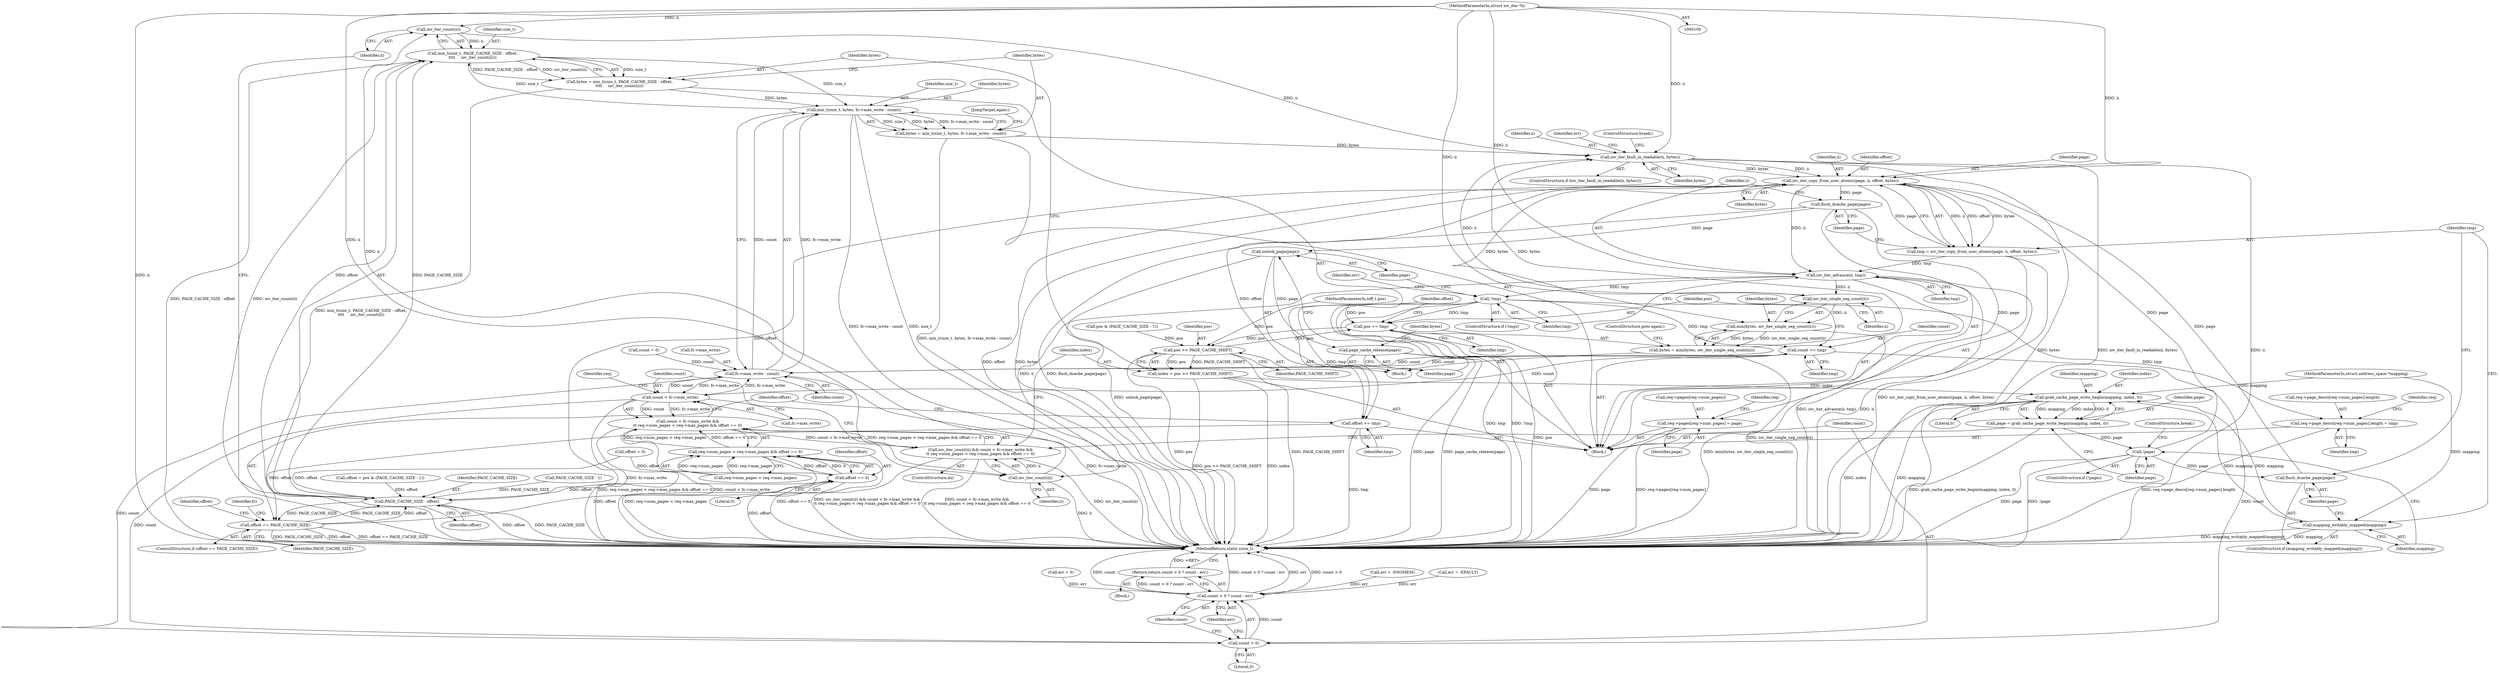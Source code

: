 digraph "0_linux_3ca8138f014a913f98e6ef40e939868e1e9ea876@pointer" {
"1000103" [label="(MethodParameterIn,struct iov_iter *ii)"];
"1000160" [label="(Call,iov_iter_count(ii))"];
"1000155" [label="(Call,min_t(size_t, PAGE_CACHE_SIZE - offset,\n\t\t\t\t     iov_iter_count(ii)))"];
"1000153" [label="(Call,bytes = min_t(size_t, PAGE_CACHE_SIZE - offset,\n\t\t\t\t     iov_iter_count(ii)))"];
"1000164" [label="(Call,min_t(size_t, bytes, fc->max_write - count))"];
"1000162" [label="(Call,bytes = min_t(size_t, bytes, fc->max_write - count))"];
"1000178" [label="(Call,iov_iter_fault_in_readable(ii, bytes))"];
"1000203" [label="(Call,iov_iter_copy_from_user_atomic(page, ii, offset, bytes))"];
"1000201" [label="(Call,tmp = iov_iter_copy_from_user_atomic(page, ii, offset, bytes))"];
"1000210" [label="(Call,iov_iter_advance(ii, tmp))"];
"1000214" [label="(Call,!tmp)"];
"1000240" [label="(Call,req->page_descs[req->num_pages].length = tmp)"];
"1000255" [label="(Call,count += tmp)"];
"1000167" [label="(Call,fc->max_write - count)"];
"1000281" [label="(Call,count < fc->max_write)"];
"1000280" [label="(Call,count < fc->max_write &&\n\t\t req->num_pages < req->max_pages && offset == 0)"];
"1000277" [label="(Call,iov_iter_count(ii) && count < fc->max_write &&\n\t\t req->num_pages < req->max_pages && offset == 0)"];
"1000299" [label="(Call,count > 0)"];
"1000298" [label="(Call,count > 0 ? count : err)"];
"1000297" [label="(Return,return count > 0 ? count : err;)"];
"1000258" [label="(Call,pos += tmp)"];
"1000149" [label="(Call,pos >> PAGE_CACHE_SHIFT)"];
"1000147" [label="(Call,index = pos >> PAGE_CACHE_SHIFT)"];
"1000188" [label="(Call,grab_cache_page_write_begin(mapping, index, 0))"];
"1000186" [label="(Call,page = grab_cache_page_write_begin(mapping, index, 0))"];
"1000193" [label="(Call,!page)"];
"1000199" [label="(Call,flush_dcache_page(page))"];
"1000197" [label="(Call,mapping_writably_mapped(mapping))"];
"1000261" [label="(Call,offset += tmp)"];
"1000265" [label="(Call,offset == PAGE_CACHE_SIZE)"];
"1000157" [label="(Call,PAGE_CACHE_SIZE - offset)"];
"1000294" [label="(Call,offset == 0)"];
"1000286" [label="(Call,req->num_pages < req->max_pages && offset == 0)"];
"1000225" [label="(Call,iov_iter_single_seg_count(ii))"];
"1000223" [label="(Call,min(bytes, iov_iter_single_seg_count(ii)))"];
"1000221" [label="(Call,bytes = min(bytes, iov_iter_single_seg_count(ii)))"];
"1000278" [label="(Call,iov_iter_count(ii))"];
"1000208" [label="(Call,flush_dcache_page(page))"];
"1000217" [label="(Call,unlock_page(page))"];
"1000219" [label="(Call,page_cache_release(page))"];
"1000231" [label="(Call,req->pages[req->num_pages] = page)"];
"1000189" [label="(Identifier,mapping)"];
"1000265" [label="(Call,offset == PAGE_CACHE_SIZE)"];
"1000274" [label="(Identifier,fc)"];
"1000199" [label="(Call,flush_dcache_page(page))"];
"1000114" [label="(Call,offset = pos & (PAGE_CACHE_SIZE - 1))"];
"1000197" [label="(Call,mapping_writably_mapped(mapping))"];
"1000298" [label="(Call,count > 0 ? count : err)"];
"1000295" [label="(Identifier,offset)"];
"1000286" [label="(Call,req->num_pages < req->max_pages && offset == 0)"];
"1000180" [label="(Identifier,bytes)"];
"1000207" [label="(Identifier,bytes)"];
"1000191" [label="(Literal,0)"];
"1000304" [label="(MethodReturn,static ssize_t)"];
"1000187" [label="(Identifier,page)"];
"1000161" [label="(Identifier,ii)"];
"1000158" [label="(Identifier,PAGE_CACHE_SIZE)"];
"1000218" [label="(Identifier,page)"];
"1000122" [label="(Call,count = 0)"];
"1000103" [label="(MethodParameterIn,struct iov_iter *ii)"];
"1000154" [label="(Identifier,bytes)"];
"1000162" [label="(Call,bytes = min_t(size_t, bytes, fc->max_write - count))"];
"1000104" [label="(MethodParameterIn,loff_t pos)"];
"1000153" [label="(Call,bytes = min_t(size_t, PAGE_CACHE_SIZE - offset,\n\t\t\t\t     iov_iter_count(ii)))"];
"1000188" [label="(Call,grab_cache_page_write_begin(mapping, index, 0))"];
"1000116" [label="(Call,pos & (PAGE_CACHE_SIZE - 1))"];
"1000226" [label="(Identifier,ii)"];
"1000206" [label="(Identifier,offset)"];
"1000277" [label="(Call,iov_iter_count(ii) && count < fc->max_write &&\n\t\t req->num_pages < req->max_pages && offset == 0)"];
"1000102" [label="(MethodParameterIn,struct address_space *mapping)"];
"1000204" [label="(Identifier,page)"];
"1000302" [label="(Identifier,count)"];
"1000182" [label="(Call,err = -ENOMEM)"];
"1000179" [label="(Identifier,ii)"];
"1000232" [label="(Call,req->pages[req->num_pages])"];
"1000297" [label="(Return,return count > 0 ? count : err;)"];
"1000266" [label="(Identifier,offset)"];
"1000212" [label="(Identifier,tmp)"];
"1000205" [label="(Identifier,ii)"];
"1000253" [label="(Identifier,req)"];
"1000256" [label="(Identifier,count)"];
"1000178" [label="(Call,iov_iter_fault_in_readable(ii, bytes))"];
"1000118" [label="(Call,PAGE_CACHE_SIZE - 1)"];
"1000255" [label="(Call,count += tmp)"];
"1000173" [label="(Call,err = -EFAULT)"];
"1000147" [label="(Call,index = pos >> PAGE_CACHE_SHIFT)"];
"1000150" [label="(Identifier,pos)"];
"1000227" [label="(ControlStructure,goto again;)"];
"1000200" [label="(Identifier,page)"];
"1000159" [label="(Identifier,offset)"];
"1000216" [label="(Block,)"];
"1000165" [label="(Identifier,size_t)"];
"1000224" [label="(Identifier,bytes)"];
"1000172" [label="(JumpTarget,again:)"];
"1000259" [label="(Identifier,pos)"];
"1000222" [label="(Identifier,bytes)"];
"1000217" [label="(Call,unlock_page(page))"];
"1000231" [label="(Call,req->pages[req->num_pages] = page)"];
"1000280" [label="(Call,count < fc->max_write &&\n\t\t req->num_pages < req->max_pages && offset == 0)"];
"1000201" [label="(Call,tmp = iov_iter_copy_from_user_atomic(page, ii, offset, bytes))"];
"1000209" [label="(Identifier,page)"];
"1000164" [label="(Call,min_t(size_t, bytes, fc->max_write - count))"];
"1000160" [label="(Call,iov_iter_count(ii))"];
"1000143" [label="(Block,)"];
"1000105" [label="(Block,)"];
"1000268" [label="(Call,offset = 0)"];
"1000142" [label="(ControlStructure,do)"];
"1000279" [label="(Identifier,ii)"];
"1000244" [label="(Identifier,req)"];
"1000221" [label="(Call,bytes = min(bytes, iov_iter_single_seg_count(ii)))"];
"1000299" [label="(Call,count > 0)"];
"1000151" [label="(Identifier,PAGE_CACHE_SHIFT)"];
"1000264" [label="(ControlStructure,if (offset == PAGE_CACHE_SIZE))"];
"1000166" [label="(Identifier,bytes)"];
"1000240" [label="(Call,req->page_descs[req->num_pages].length = tmp)"];
"1000193" [label="(Call,!page)"];
"1000300" [label="(Identifier,count)"];
"1000190" [label="(Identifier,index)"];
"1000186" [label="(Call,page = grab_cache_page_write_begin(mapping, index, 0))"];
"1000208" [label="(Call,flush_dcache_page(page))"];
"1000156" [label="(Identifier,size_t)"];
"1000257" [label="(Identifier,tmp)"];
"1000211" [label="(Identifier,ii)"];
"1000263" [label="(Identifier,tmp)"];
"1000241" [label="(Call,req->page_descs[req->num_pages].length)"];
"1000294" [label="(Call,offset == 0)"];
"1000198" [label="(Identifier,mapping)"];
"1000239" [label="(Identifier,page)"];
"1000192" [label="(ControlStructure,if (!page))"];
"1000183" [label="(Identifier,err)"];
"1000195" [label="(ControlStructure,break;)"];
"1000210" [label="(Call,iov_iter_advance(ii, tmp))"];
"1000214" [label="(Call,!tmp)"];
"1000203" [label="(Call,iov_iter_copy_from_user_atomic(page, ii, offset, bytes))"];
"1000177" [label="(ControlStructure,if (iov_iter_fault_in_readable(ii, bytes)))"];
"1000296" [label="(Literal,0)"];
"1000155" [label="(Call,min_t(size_t, PAGE_CACHE_SIZE - offset,\n\t\t\t\t     iov_iter_count(ii)))"];
"1000202" [label="(Identifier,tmp)"];
"1000171" [label="(Identifier,count)"];
"1000283" [label="(Call,fc->max_write)"];
"1000220" [label="(Identifier,page)"];
"1000219" [label="(Call,page_cache_release(page))"];
"1000267" [label="(Identifier,PAGE_CACHE_SIZE)"];
"1000163" [label="(Identifier,bytes)"];
"1000223" [label="(Call,min(bytes, iov_iter_single_seg_count(ii)))"];
"1000303" [label="(Identifier,err)"];
"1000157" [label="(Call,PAGE_CACHE_SIZE - offset)"];
"1000278" [label="(Call,iov_iter_count(ii))"];
"1000167" [label="(Call,fc->max_write - count)"];
"1000194" [label="(Identifier,page)"];
"1000196" [label="(ControlStructure,if (mapping_writably_mapped(mapping)))"];
"1000225" [label="(Call,iov_iter_single_seg_count(ii))"];
"1000213" [label="(ControlStructure,if (!tmp))"];
"1000258" [label="(Call,pos += tmp)"];
"1000260" [label="(Identifier,tmp)"];
"1000168" [label="(Call,fc->max_write)"];
"1000262" [label="(Identifier,offset)"];
"1000301" [label="(Literal,0)"];
"1000281" [label="(Call,count < fc->max_write)"];
"1000269" [label="(Identifier,offset)"];
"1000282" [label="(Identifier,count)"];
"1000149" [label="(Call,pos >> PAGE_CACHE_SHIFT)"];
"1000287" [label="(Call,req->num_pages < req->max_pages)"];
"1000228" [label="(Call,err = 0)"];
"1000289" [label="(Identifier,req)"];
"1000181" [label="(ControlStructure,break;)"];
"1000261" [label="(Call,offset += tmp)"];
"1000250" [label="(Identifier,tmp)"];
"1000148" [label="(Identifier,index)"];
"1000215" [label="(Identifier,tmp)"];
"1000229" [label="(Identifier,err)"];
"1000103" -> "1000100"  [label="AST: "];
"1000103" -> "1000304"  [label="DDG: ii"];
"1000103" -> "1000160"  [label="DDG: ii"];
"1000103" -> "1000178"  [label="DDG: ii"];
"1000103" -> "1000203"  [label="DDG: ii"];
"1000103" -> "1000210"  [label="DDG: ii"];
"1000103" -> "1000225"  [label="DDG: ii"];
"1000103" -> "1000278"  [label="DDG: ii"];
"1000160" -> "1000155"  [label="AST: "];
"1000160" -> "1000161"  [label="CFG: "];
"1000161" -> "1000160"  [label="AST: "];
"1000155" -> "1000160"  [label="CFG: "];
"1000160" -> "1000155"  [label="DDG: ii"];
"1000278" -> "1000160"  [label="DDG: ii"];
"1000160" -> "1000178"  [label="DDG: ii"];
"1000155" -> "1000153"  [label="AST: "];
"1000156" -> "1000155"  [label="AST: "];
"1000157" -> "1000155"  [label="AST: "];
"1000153" -> "1000155"  [label="CFG: "];
"1000155" -> "1000304"  [label="DDG: PAGE_CACHE_SIZE - offset"];
"1000155" -> "1000304"  [label="DDG: iov_iter_count(ii)"];
"1000155" -> "1000153"  [label="DDG: size_t"];
"1000155" -> "1000153"  [label="DDG: PAGE_CACHE_SIZE - offset"];
"1000155" -> "1000153"  [label="DDG: iov_iter_count(ii)"];
"1000164" -> "1000155"  [label="DDG: size_t"];
"1000157" -> "1000155"  [label="DDG: PAGE_CACHE_SIZE"];
"1000157" -> "1000155"  [label="DDG: offset"];
"1000155" -> "1000164"  [label="DDG: size_t"];
"1000153" -> "1000143"  [label="AST: "];
"1000154" -> "1000153"  [label="AST: "];
"1000163" -> "1000153"  [label="CFG: "];
"1000153" -> "1000304"  [label="DDG: min_t(size_t, PAGE_CACHE_SIZE - offset,\n\t\t\t\t     iov_iter_count(ii))"];
"1000153" -> "1000164"  [label="DDG: bytes"];
"1000164" -> "1000162"  [label="AST: "];
"1000164" -> "1000167"  [label="CFG: "];
"1000165" -> "1000164"  [label="AST: "];
"1000166" -> "1000164"  [label="AST: "];
"1000167" -> "1000164"  [label="AST: "];
"1000162" -> "1000164"  [label="CFG: "];
"1000164" -> "1000304"  [label="DDG: fc->max_write - count"];
"1000164" -> "1000304"  [label="DDG: size_t"];
"1000164" -> "1000162"  [label="DDG: size_t"];
"1000164" -> "1000162"  [label="DDG: bytes"];
"1000164" -> "1000162"  [label="DDG: fc->max_write - count"];
"1000167" -> "1000164"  [label="DDG: fc->max_write"];
"1000167" -> "1000164"  [label="DDG: count"];
"1000162" -> "1000143"  [label="AST: "];
"1000163" -> "1000162"  [label="AST: "];
"1000172" -> "1000162"  [label="CFG: "];
"1000162" -> "1000304"  [label="DDG: min_t(size_t, bytes, fc->max_write - count)"];
"1000162" -> "1000178"  [label="DDG: bytes"];
"1000178" -> "1000177"  [label="AST: "];
"1000178" -> "1000180"  [label="CFG: "];
"1000179" -> "1000178"  [label="AST: "];
"1000180" -> "1000178"  [label="AST: "];
"1000181" -> "1000178"  [label="CFG: "];
"1000183" -> "1000178"  [label="CFG: "];
"1000178" -> "1000304"  [label="DDG: iov_iter_fault_in_readable(ii, bytes)"];
"1000178" -> "1000304"  [label="DDG: ii"];
"1000178" -> "1000304"  [label="DDG: bytes"];
"1000225" -> "1000178"  [label="DDG: ii"];
"1000221" -> "1000178"  [label="DDG: bytes"];
"1000178" -> "1000203"  [label="DDG: ii"];
"1000178" -> "1000203"  [label="DDG: bytes"];
"1000203" -> "1000201"  [label="AST: "];
"1000203" -> "1000207"  [label="CFG: "];
"1000204" -> "1000203"  [label="AST: "];
"1000205" -> "1000203"  [label="AST: "];
"1000206" -> "1000203"  [label="AST: "];
"1000207" -> "1000203"  [label="AST: "];
"1000201" -> "1000203"  [label="CFG: "];
"1000203" -> "1000304"  [label="DDG: offset"];
"1000203" -> "1000304"  [label="DDG: bytes"];
"1000203" -> "1000201"  [label="DDG: page"];
"1000203" -> "1000201"  [label="DDG: ii"];
"1000203" -> "1000201"  [label="DDG: offset"];
"1000203" -> "1000201"  [label="DDG: bytes"];
"1000193" -> "1000203"  [label="DDG: page"];
"1000199" -> "1000203"  [label="DDG: page"];
"1000157" -> "1000203"  [label="DDG: offset"];
"1000203" -> "1000208"  [label="DDG: page"];
"1000203" -> "1000210"  [label="DDG: ii"];
"1000203" -> "1000223"  [label="DDG: bytes"];
"1000203" -> "1000261"  [label="DDG: offset"];
"1000201" -> "1000143"  [label="AST: "];
"1000202" -> "1000201"  [label="AST: "];
"1000209" -> "1000201"  [label="CFG: "];
"1000201" -> "1000304"  [label="DDG: iov_iter_copy_from_user_atomic(page, ii, offset, bytes)"];
"1000201" -> "1000210"  [label="DDG: tmp"];
"1000210" -> "1000143"  [label="AST: "];
"1000210" -> "1000212"  [label="CFG: "];
"1000211" -> "1000210"  [label="AST: "];
"1000212" -> "1000210"  [label="AST: "];
"1000215" -> "1000210"  [label="CFG: "];
"1000210" -> "1000304"  [label="DDG: iov_iter_advance(ii, tmp)"];
"1000210" -> "1000304"  [label="DDG: ii"];
"1000210" -> "1000214"  [label="DDG: tmp"];
"1000210" -> "1000225"  [label="DDG: ii"];
"1000210" -> "1000278"  [label="DDG: ii"];
"1000214" -> "1000213"  [label="AST: "];
"1000214" -> "1000215"  [label="CFG: "];
"1000215" -> "1000214"  [label="AST: "];
"1000218" -> "1000214"  [label="CFG: "];
"1000229" -> "1000214"  [label="CFG: "];
"1000214" -> "1000304"  [label="DDG: !tmp"];
"1000214" -> "1000304"  [label="DDG: tmp"];
"1000214" -> "1000240"  [label="DDG: tmp"];
"1000214" -> "1000255"  [label="DDG: tmp"];
"1000214" -> "1000258"  [label="DDG: tmp"];
"1000214" -> "1000261"  [label="DDG: tmp"];
"1000240" -> "1000143"  [label="AST: "];
"1000240" -> "1000250"  [label="CFG: "];
"1000241" -> "1000240"  [label="AST: "];
"1000250" -> "1000240"  [label="AST: "];
"1000253" -> "1000240"  [label="CFG: "];
"1000240" -> "1000304"  [label="DDG: req->page_descs[req->num_pages].length"];
"1000255" -> "1000143"  [label="AST: "];
"1000255" -> "1000257"  [label="CFG: "];
"1000256" -> "1000255"  [label="AST: "];
"1000257" -> "1000255"  [label="AST: "];
"1000259" -> "1000255"  [label="CFG: "];
"1000255" -> "1000167"  [label="DDG: count"];
"1000167" -> "1000255"  [label="DDG: count"];
"1000255" -> "1000281"  [label="DDG: count"];
"1000255" -> "1000299"  [label="DDG: count"];
"1000167" -> "1000171"  [label="CFG: "];
"1000168" -> "1000167"  [label="AST: "];
"1000171" -> "1000167"  [label="AST: "];
"1000167" -> "1000304"  [label="DDG: fc->max_write"];
"1000281" -> "1000167"  [label="DDG: fc->max_write"];
"1000281" -> "1000167"  [label="DDG: count"];
"1000122" -> "1000167"  [label="DDG: count"];
"1000167" -> "1000281"  [label="DDG: fc->max_write"];
"1000167" -> "1000299"  [label="DDG: count"];
"1000281" -> "1000280"  [label="AST: "];
"1000281" -> "1000283"  [label="CFG: "];
"1000282" -> "1000281"  [label="AST: "];
"1000283" -> "1000281"  [label="AST: "];
"1000289" -> "1000281"  [label="CFG: "];
"1000280" -> "1000281"  [label="CFG: "];
"1000281" -> "1000304"  [label="DDG: fc->max_write"];
"1000281" -> "1000280"  [label="DDG: count"];
"1000281" -> "1000280"  [label="DDG: fc->max_write"];
"1000281" -> "1000299"  [label="DDG: count"];
"1000280" -> "1000277"  [label="AST: "];
"1000280" -> "1000286"  [label="CFG: "];
"1000286" -> "1000280"  [label="AST: "];
"1000277" -> "1000280"  [label="CFG: "];
"1000280" -> "1000304"  [label="DDG: req->num_pages < req->max_pages && offset == 0"];
"1000280" -> "1000304"  [label="DDG: count < fc->max_write"];
"1000280" -> "1000277"  [label="DDG: count < fc->max_write"];
"1000280" -> "1000277"  [label="DDG: req->num_pages < req->max_pages && offset == 0"];
"1000286" -> "1000280"  [label="DDG: req->num_pages < req->max_pages"];
"1000286" -> "1000280"  [label="DDG: offset == 0"];
"1000277" -> "1000142"  [label="AST: "];
"1000277" -> "1000278"  [label="CFG: "];
"1000278" -> "1000277"  [label="AST: "];
"1000148" -> "1000277"  [label="CFG: "];
"1000300" -> "1000277"  [label="CFG: "];
"1000277" -> "1000304"  [label="DDG: count < fc->max_write &&\n\t\t req->num_pages < req->max_pages && offset == 0"];
"1000277" -> "1000304"  [label="DDG: iov_iter_count(ii)"];
"1000277" -> "1000304"  [label="DDG: iov_iter_count(ii) && count < fc->max_write &&\n\t\t req->num_pages < req->max_pages && offset == 0"];
"1000278" -> "1000277"  [label="DDG: ii"];
"1000299" -> "1000298"  [label="AST: "];
"1000299" -> "1000301"  [label="CFG: "];
"1000300" -> "1000299"  [label="AST: "];
"1000301" -> "1000299"  [label="AST: "];
"1000302" -> "1000299"  [label="CFG: "];
"1000303" -> "1000299"  [label="CFG: "];
"1000299" -> "1000298"  [label="DDG: count"];
"1000298" -> "1000297"  [label="AST: "];
"1000298" -> "1000302"  [label="CFG: "];
"1000298" -> "1000303"  [label="CFG: "];
"1000302" -> "1000298"  [label="AST: "];
"1000303" -> "1000298"  [label="AST: "];
"1000297" -> "1000298"  [label="CFG: "];
"1000298" -> "1000304"  [label="DDG: count > 0 ? count : err"];
"1000298" -> "1000304"  [label="DDG: err"];
"1000298" -> "1000304"  [label="DDG: count > 0"];
"1000298" -> "1000304"  [label="DDG: count"];
"1000298" -> "1000297"  [label="DDG: count > 0 ? count : err"];
"1000228" -> "1000298"  [label="DDG: err"];
"1000182" -> "1000298"  [label="DDG: err"];
"1000173" -> "1000298"  [label="DDG: err"];
"1000297" -> "1000105"  [label="AST: "];
"1000304" -> "1000297"  [label="CFG: "];
"1000297" -> "1000304"  [label="DDG: <RET>"];
"1000258" -> "1000143"  [label="AST: "];
"1000258" -> "1000260"  [label="CFG: "];
"1000259" -> "1000258"  [label="AST: "];
"1000260" -> "1000258"  [label="AST: "];
"1000262" -> "1000258"  [label="CFG: "];
"1000258" -> "1000304"  [label="DDG: pos"];
"1000258" -> "1000149"  [label="DDG: pos"];
"1000149" -> "1000258"  [label="DDG: pos"];
"1000104" -> "1000258"  [label="DDG: pos"];
"1000149" -> "1000147"  [label="AST: "];
"1000149" -> "1000151"  [label="CFG: "];
"1000150" -> "1000149"  [label="AST: "];
"1000151" -> "1000149"  [label="AST: "];
"1000147" -> "1000149"  [label="CFG: "];
"1000149" -> "1000304"  [label="DDG: PAGE_CACHE_SHIFT"];
"1000149" -> "1000304"  [label="DDG: pos"];
"1000149" -> "1000147"  [label="DDG: pos"];
"1000149" -> "1000147"  [label="DDG: PAGE_CACHE_SHIFT"];
"1000116" -> "1000149"  [label="DDG: pos"];
"1000104" -> "1000149"  [label="DDG: pos"];
"1000147" -> "1000143"  [label="AST: "];
"1000148" -> "1000147"  [label="AST: "];
"1000154" -> "1000147"  [label="CFG: "];
"1000147" -> "1000304"  [label="DDG: pos >> PAGE_CACHE_SHIFT"];
"1000147" -> "1000304"  [label="DDG: index"];
"1000147" -> "1000188"  [label="DDG: index"];
"1000188" -> "1000186"  [label="AST: "];
"1000188" -> "1000191"  [label="CFG: "];
"1000189" -> "1000188"  [label="AST: "];
"1000190" -> "1000188"  [label="AST: "];
"1000191" -> "1000188"  [label="AST: "];
"1000186" -> "1000188"  [label="CFG: "];
"1000188" -> "1000304"  [label="DDG: index"];
"1000188" -> "1000304"  [label="DDG: mapping"];
"1000188" -> "1000186"  [label="DDG: mapping"];
"1000188" -> "1000186"  [label="DDG: index"];
"1000188" -> "1000186"  [label="DDG: 0"];
"1000197" -> "1000188"  [label="DDG: mapping"];
"1000102" -> "1000188"  [label="DDG: mapping"];
"1000188" -> "1000197"  [label="DDG: mapping"];
"1000186" -> "1000143"  [label="AST: "];
"1000187" -> "1000186"  [label="AST: "];
"1000194" -> "1000186"  [label="CFG: "];
"1000186" -> "1000304"  [label="DDG: grab_cache_page_write_begin(mapping, index, 0)"];
"1000186" -> "1000193"  [label="DDG: page"];
"1000193" -> "1000192"  [label="AST: "];
"1000193" -> "1000194"  [label="CFG: "];
"1000194" -> "1000193"  [label="AST: "];
"1000195" -> "1000193"  [label="CFG: "];
"1000198" -> "1000193"  [label="CFG: "];
"1000193" -> "1000304"  [label="DDG: page"];
"1000193" -> "1000304"  [label="DDG: !page"];
"1000193" -> "1000199"  [label="DDG: page"];
"1000199" -> "1000196"  [label="AST: "];
"1000199" -> "1000200"  [label="CFG: "];
"1000200" -> "1000199"  [label="AST: "];
"1000202" -> "1000199"  [label="CFG: "];
"1000197" -> "1000196"  [label="AST: "];
"1000197" -> "1000198"  [label="CFG: "];
"1000198" -> "1000197"  [label="AST: "];
"1000200" -> "1000197"  [label="CFG: "];
"1000202" -> "1000197"  [label="CFG: "];
"1000197" -> "1000304"  [label="DDG: mapping_writably_mapped(mapping)"];
"1000197" -> "1000304"  [label="DDG: mapping"];
"1000102" -> "1000197"  [label="DDG: mapping"];
"1000261" -> "1000143"  [label="AST: "];
"1000261" -> "1000263"  [label="CFG: "];
"1000262" -> "1000261"  [label="AST: "];
"1000263" -> "1000261"  [label="AST: "];
"1000266" -> "1000261"  [label="CFG: "];
"1000261" -> "1000304"  [label="DDG: tmp"];
"1000261" -> "1000265"  [label="DDG: offset"];
"1000265" -> "1000264"  [label="AST: "];
"1000265" -> "1000267"  [label="CFG: "];
"1000266" -> "1000265"  [label="AST: "];
"1000267" -> "1000265"  [label="AST: "];
"1000269" -> "1000265"  [label="CFG: "];
"1000274" -> "1000265"  [label="CFG: "];
"1000265" -> "1000304"  [label="DDG: offset == PAGE_CACHE_SIZE"];
"1000265" -> "1000304"  [label="DDG: PAGE_CACHE_SIZE"];
"1000265" -> "1000304"  [label="DDG: offset"];
"1000265" -> "1000157"  [label="DDG: PAGE_CACHE_SIZE"];
"1000265" -> "1000157"  [label="DDG: offset"];
"1000157" -> "1000265"  [label="DDG: PAGE_CACHE_SIZE"];
"1000265" -> "1000294"  [label="DDG: offset"];
"1000157" -> "1000159"  [label="CFG: "];
"1000158" -> "1000157"  [label="AST: "];
"1000159" -> "1000157"  [label="AST: "];
"1000161" -> "1000157"  [label="CFG: "];
"1000157" -> "1000304"  [label="DDG: offset"];
"1000157" -> "1000304"  [label="DDG: PAGE_CACHE_SIZE"];
"1000118" -> "1000157"  [label="DDG: PAGE_CACHE_SIZE"];
"1000268" -> "1000157"  [label="DDG: offset"];
"1000294" -> "1000157"  [label="DDG: offset"];
"1000114" -> "1000157"  [label="DDG: offset"];
"1000294" -> "1000286"  [label="AST: "];
"1000294" -> "1000296"  [label="CFG: "];
"1000295" -> "1000294"  [label="AST: "];
"1000296" -> "1000294"  [label="AST: "];
"1000286" -> "1000294"  [label="CFG: "];
"1000294" -> "1000304"  [label="DDG: offset"];
"1000294" -> "1000286"  [label="DDG: offset"];
"1000294" -> "1000286"  [label="DDG: 0"];
"1000268" -> "1000294"  [label="DDG: offset"];
"1000286" -> "1000287"  [label="CFG: "];
"1000287" -> "1000286"  [label="AST: "];
"1000286" -> "1000304"  [label="DDG: offset == 0"];
"1000286" -> "1000304"  [label="DDG: req->num_pages < req->max_pages"];
"1000287" -> "1000286"  [label="DDG: req->num_pages"];
"1000287" -> "1000286"  [label="DDG: req->max_pages"];
"1000225" -> "1000223"  [label="AST: "];
"1000225" -> "1000226"  [label="CFG: "];
"1000226" -> "1000225"  [label="AST: "];
"1000223" -> "1000225"  [label="CFG: "];
"1000225" -> "1000223"  [label="DDG: ii"];
"1000223" -> "1000221"  [label="AST: "];
"1000224" -> "1000223"  [label="AST: "];
"1000221" -> "1000223"  [label="CFG: "];
"1000223" -> "1000304"  [label="DDG: iov_iter_single_seg_count(ii)"];
"1000223" -> "1000221"  [label="DDG: bytes"];
"1000223" -> "1000221"  [label="DDG: iov_iter_single_seg_count(ii)"];
"1000221" -> "1000216"  [label="AST: "];
"1000222" -> "1000221"  [label="AST: "];
"1000227" -> "1000221"  [label="CFG: "];
"1000221" -> "1000304"  [label="DDG: min(bytes, iov_iter_single_seg_count(ii))"];
"1000278" -> "1000279"  [label="CFG: "];
"1000279" -> "1000278"  [label="AST: "];
"1000282" -> "1000278"  [label="CFG: "];
"1000278" -> "1000304"  [label="DDG: ii"];
"1000208" -> "1000143"  [label="AST: "];
"1000208" -> "1000209"  [label="CFG: "];
"1000209" -> "1000208"  [label="AST: "];
"1000211" -> "1000208"  [label="CFG: "];
"1000208" -> "1000304"  [label="DDG: flush_dcache_page(page)"];
"1000208" -> "1000217"  [label="DDG: page"];
"1000208" -> "1000231"  [label="DDG: page"];
"1000217" -> "1000216"  [label="AST: "];
"1000217" -> "1000218"  [label="CFG: "];
"1000218" -> "1000217"  [label="AST: "];
"1000220" -> "1000217"  [label="CFG: "];
"1000217" -> "1000304"  [label="DDG: unlock_page(page)"];
"1000217" -> "1000219"  [label="DDG: page"];
"1000219" -> "1000216"  [label="AST: "];
"1000219" -> "1000220"  [label="CFG: "];
"1000220" -> "1000219"  [label="AST: "];
"1000222" -> "1000219"  [label="CFG: "];
"1000219" -> "1000304"  [label="DDG: page_cache_release(page)"];
"1000219" -> "1000304"  [label="DDG: page"];
"1000231" -> "1000143"  [label="AST: "];
"1000231" -> "1000239"  [label="CFG: "];
"1000232" -> "1000231"  [label="AST: "];
"1000239" -> "1000231"  [label="AST: "];
"1000244" -> "1000231"  [label="CFG: "];
"1000231" -> "1000304"  [label="DDG: page"];
"1000231" -> "1000304"  [label="DDG: req->pages[req->num_pages]"];
}
